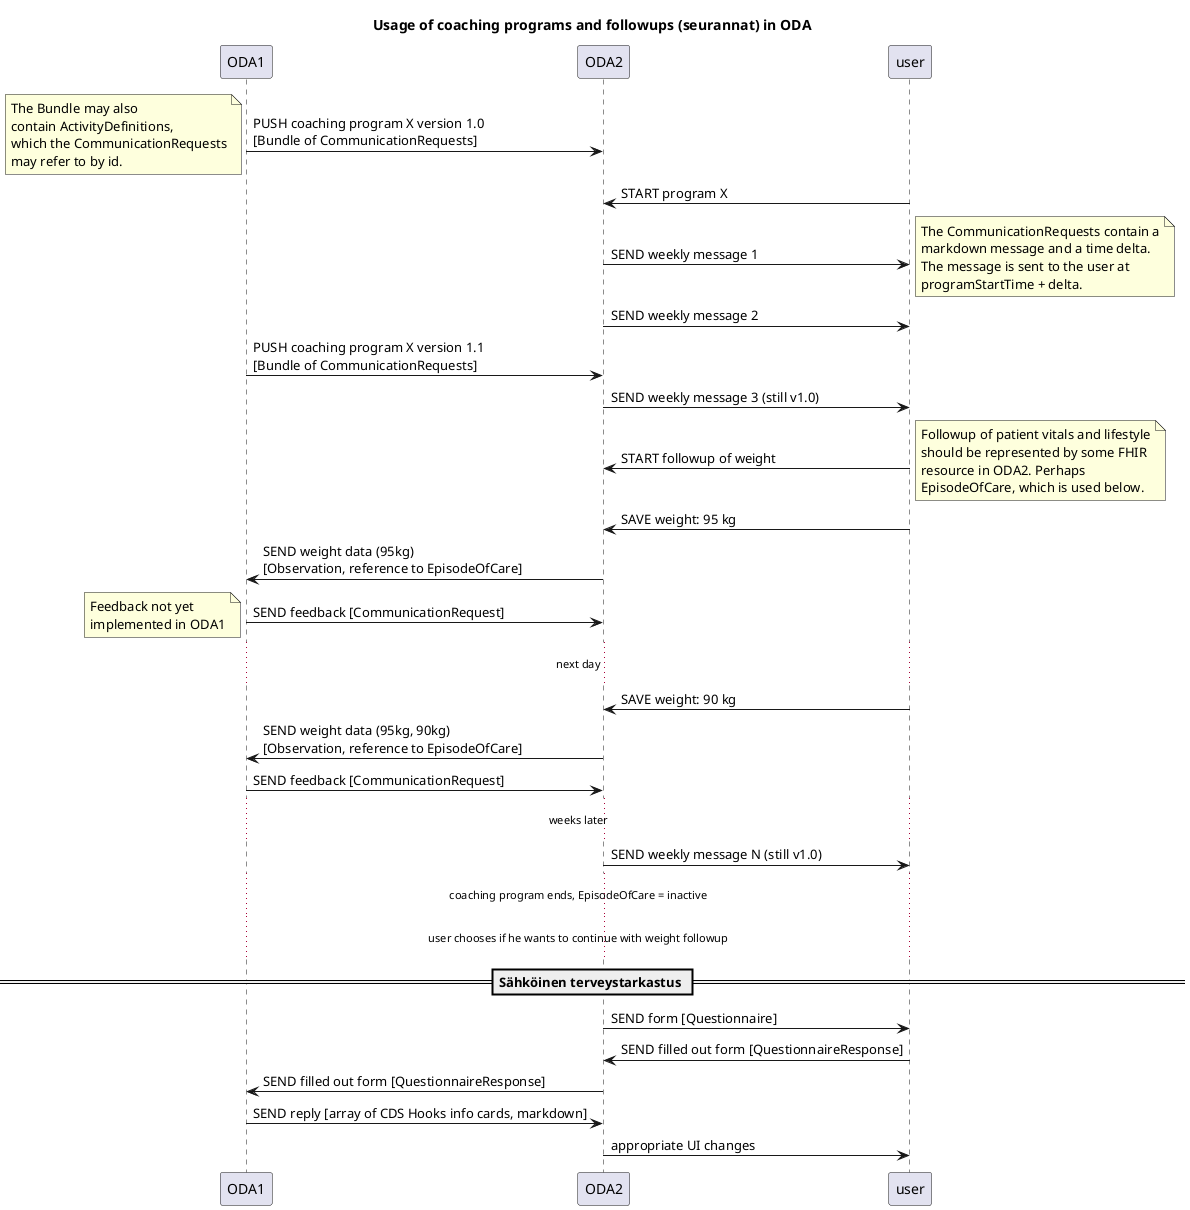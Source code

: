 @startuml

title Usage of coaching programs and followups (seurannat) in ODA
ODA1 -> ODA2: PUSH coaching program X version 1.0\n[Bundle of CommunicationRequests]
note left: The Bundle may also\ncontain ActivityDefinitions,\nwhich the CommunicationRequests\nmay refer to by id.
user -> ODA2: START program X
user <- ODA2: SEND weekly message 1
note right: The CommunicationRequests contain a\nmarkdown message and a time delta.\nThe message is sent to the user at\nprogramStartTime + delta.
user <- ODA2: SEND weekly message 2
ODA1 -> ODA2: PUSH coaching program X version 1.1\n[Bundle of CommunicationRequests]
user <- ODA2: SEND weekly message 3 (still v1.0)
user -> ODA2: START followup of weight
note right: Followup of patient vitals and lifestyle\nshould be represented by some FHIR\nresource in ODA2. Perhaps\nEpisodeOfCare, which is used below.
user -> ODA2: SAVE weight: 95 kg
ODA2 -> ODA1: SEND weight data (95kg)\n[Observation, reference to EpisodeOfCare]
ODA1 -> ODA2: SEND feedback [CommunicationRequest]
note left: Feedback not yet\nimplemented in ODA1
...next day...
user -> ODA2: SAVE weight: 90 kg
ODA2 -> ODA1: SEND weight data (95kg, 90kg)\n[Observation, reference to EpisodeOfCare]
ODA1 -> ODA2: SEND feedback [CommunicationRequest]
...weeks later...
user <- ODA2: SEND weekly message N (still v1.0)
...coaching program ends, EpisodeOfCare = inactive...
...user chooses if he wants to continue with weight followup...

== Sähköinen terveystarkastus ==
ODA2 -> user: SEND form [Questionnaire]
user -> ODA2: SEND filled out form [QuestionnaireResponse]
ODA2 -> ODA1: SEND filled out form [QuestionnaireResponse]
ODA1 -> ODA2: SEND reply [array of CDS Hooks info cards, markdown]
ODA2 -> user: appropriate UI changes
@enduml
